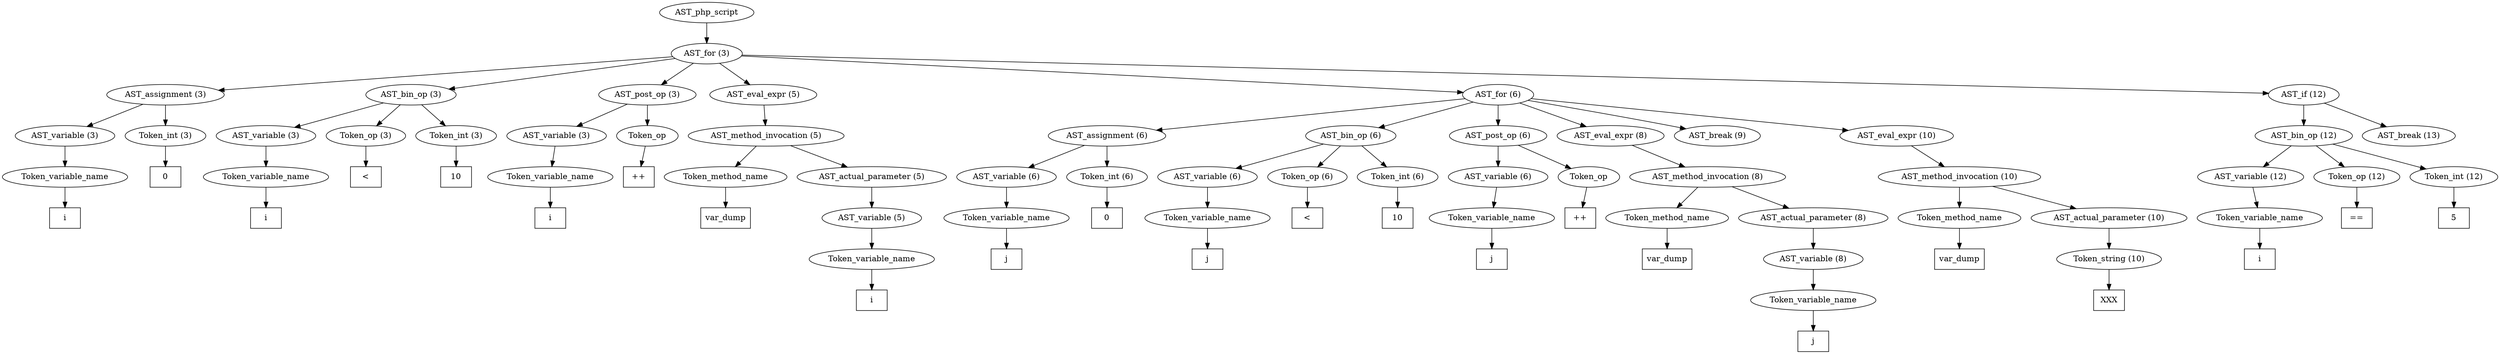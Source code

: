 /*
 * AST in dot format generated by phc -- the PHP compiler
 */

digraph AST {
node_0 [label="AST_php_script"];
node_1 [label="AST_for (3)"];
node_2 [label="AST_assignment (3)"];
node_3 [label="AST_variable (3)"];
node_4 [label="Token_variable_name"];
node_5 [label="i", shape=box]
node_4 -> node_5;
node_3 -> node_4;
node_6 [label="Token_int (3)"];
node_7 [label="0", shape=box]
node_6 -> node_7;
node_2 -> node_6;
node_2 -> node_3;
node_8 [label="AST_bin_op (3)"];
node_9 [label="AST_variable (3)"];
node_10 [label="Token_variable_name"];
node_11 [label="i", shape=box]
node_10 -> node_11;
node_9 -> node_10;
node_12 [label="Token_op (3)"];
node_13 [label="<", shape=box]
node_12 -> node_13;
node_14 [label="Token_int (3)"];
node_15 [label="10", shape=box]
node_14 -> node_15;
node_8 -> node_14;
node_8 -> node_12;
node_8 -> node_9;
node_16 [label="AST_post_op (3)"];
node_17 [label="AST_variable (3)"];
node_18 [label="Token_variable_name"];
node_19 [label="i", shape=box]
node_18 -> node_19;
node_17 -> node_18;
node_20 [label="Token_op"];
node_21 [label="++", shape=box]
node_20 -> node_21;
node_16 -> node_20;
node_16 -> node_17;
node_22 [label="AST_eval_expr (5)"];
node_23 [label="AST_method_invocation (5)"];
node_24 [label="Token_method_name"];
node_25 [label="var_dump", shape=box]
node_24 -> node_25;
node_26 [label="AST_actual_parameter (5)"];
node_27 [label="AST_variable (5)"];
node_28 [label="Token_variable_name"];
node_29 [label="i", shape=box]
node_28 -> node_29;
node_27 -> node_28;
node_26 -> node_27;
node_23 -> node_26;
node_23 -> node_24;
node_22 -> node_23;
node_30 [label="AST_for (6)"];
node_31 [label="AST_assignment (6)"];
node_32 [label="AST_variable (6)"];
node_33 [label="Token_variable_name"];
node_34 [label="j", shape=box]
node_33 -> node_34;
node_32 -> node_33;
node_35 [label="Token_int (6)"];
node_36 [label="0", shape=box]
node_35 -> node_36;
node_31 -> node_35;
node_31 -> node_32;
node_37 [label="AST_bin_op (6)"];
node_38 [label="AST_variable (6)"];
node_39 [label="Token_variable_name"];
node_40 [label="j", shape=box]
node_39 -> node_40;
node_38 -> node_39;
node_41 [label="Token_op (6)"];
node_42 [label="<", shape=box]
node_41 -> node_42;
node_43 [label="Token_int (6)"];
node_44 [label="10", shape=box]
node_43 -> node_44;
node_37 -> node_43;
node_37 -> node_41;
node_37 -> node_38;
node_45 [label="AST_post_op (6)"];
node_46 [label="AST_variable (6)"];
node_47 [label="Token_variable_name"];
node_48 [label="j", shape=box]
node_47 -> node_48;
node_46 -> node_47;
node_49 [label="Token_op"];
node_50 [label="++", shape=box]
node_49 -> node_50;
node_45 -> node_49;
node_45 -> node_46;
node_51 [label="AST_eval_expr (8)"];
node_52 [label="AST_method_invocation (8)"];
node_53 [label="Token_method_name"];
node_54 [label="var_dump", shape=box]
node_53 -> node_54;
node_55 [label="AST_actual_parameter (8)"];
node_56 [label="AST_variable (8)"];
node_57 [label="Token_variable_name"];
node_58 [label="j", shape=box]
node_57 -> node_58;
node_56 -> node_57;
node_55 -> node_56;
node_52 -> node_55;
node_52 -> node_53;
node_51 -> node_52;
node_59 [label="AST_break (9)"];
node_60 [label="AST_eval_expr (10)"];
node_61 [label="AST_method_invocation (10)"];
node_62 [label="Token_method_name"];
node_63 [label="var_dump", shape=box]
node_62 -> node_63;
node_64 [label="AST_actual_parameter (10)"];
node_65 [label="Token_string (10)"];
node_66 [label="XXX", shape=box]
node_65 -> node_66;
node_64 -> node_65;
node_61 -> node_64;
node_61 -> node_62;
node_60 -> node_61;
node_30 -> node_60;
node_30 -> node_59;
node_30 -> node_51;
node_30 -> node_45;
node_30 -> node_37;
node_30 -> node_31;
node_67 [label="AST_if (12)"];
node_68 [label="AST_bin_op (12)"];
node_69 [label="AST_variable (12)"];
node_70 [label="Token_variable_name"];
node_71 [label="i", shape=box]
node_70 -> node_71;
node_69 -> node_70;
node_72 [label="Token_op (12)"];
node_73 [label="==", shape=box]
node_72 -> node_73;
node_74 [label="Token_int (12)"];
node_75 [label="5", shape=box]
node_74 -> node_75;
node_68 -> node_74;
node_68 -> node_72;
node_68 -> node_69;
node_76 [label="AST_break (13)"];
node_67 -> node_76;
node_67 -> node_68;
node_1 -> node_67;
node_1 -> node_30;
node_1 -> node_22;
node_1 -> node_16;
node_1 -> node_8;
node_1 -> node_2;
node_0 -> node_1;
}
